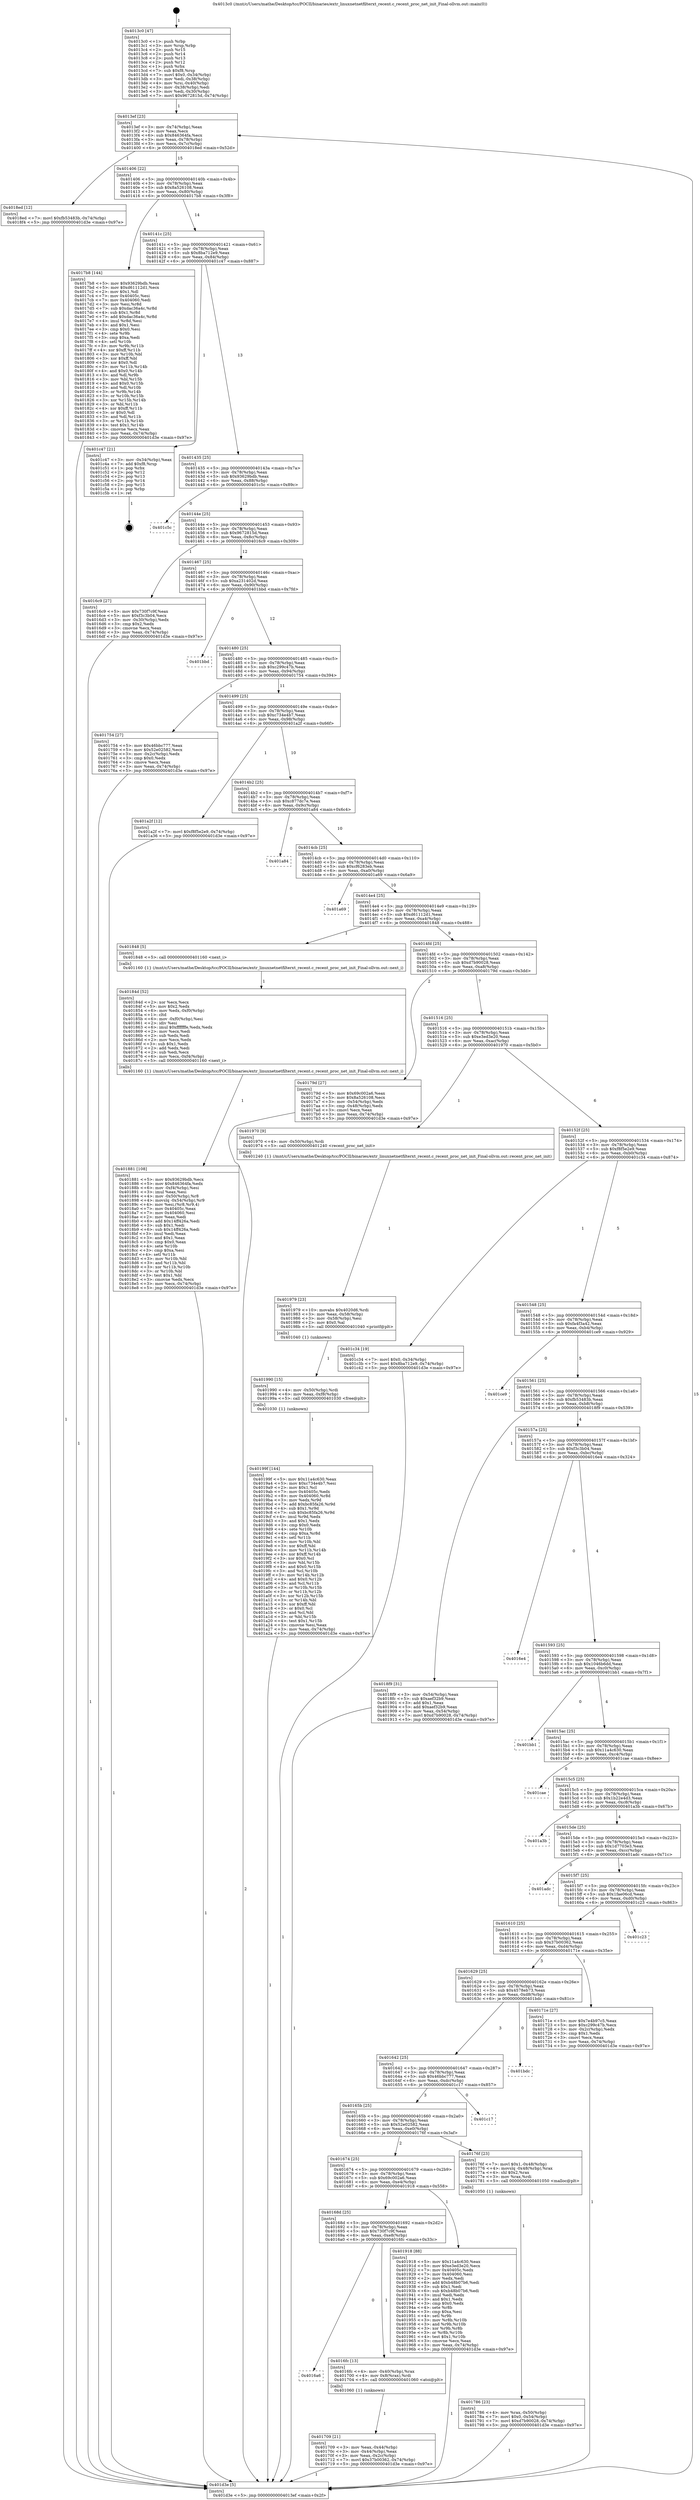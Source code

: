 digraph "0x4013c0" {
  label = "0x4013c0 (/mnt/c/Users/mathe/Desktop/tcc/POCII/binaries/extr_linuxnetnetfilterxt_recent.c_recent_proc_net_init_Final-ollvm.out::main(0))"
  labelloc = "t"
  node[shape=record]

  Entry [label="",width=0.3,height=0.3,shape=circle,fillcolor=black,style=filled]
  "0x4013ef" [label="{
     0x4013ef [23]\l
     | [instrs]\l
     &nbsp;&nbsp;0x4013ef \<+3\>: mov -0x74(%rbp),%eax\l
     &nbsp;&nbsp;0x4013f2 \<+2\>: mov %eax,%ecx\l
     &nbsp;&nbsp;0x4013f4 \<+6\>: sub $0x846364fa,%ecx\l
     &nbsp;&nbsp;0x4013fa \<+3\>: mov %eax,-0x78(%rbp)\l
     &nbsp;&nbsp;0x4013fd \<+3\>: mov %ecx,-0x7c(%rbp)\l
     &nbsp;&nbsp;0x401400 \<+6\>: je 00000000004018ed \<main+0x52d\>\l
  }"]
  "0x4018ed" [label="{
     0x4018ed [12]\l
     | [instrs]\l
     &nbsp;&nbsp;0x4018ed \<+7\>: movl $0xfb53483b,-0x74(%rbp)\l
     &nbsp;&nbsp;0x4018f4 \<+5\>: jmp 0000000000401d3e \<main+0x97e\>\l
  }"]
  "0x401406" [label="{
     0x401406 [22]\l
     | [instrs]\l
     &nbsp;&nbsp;0x401406 \<+5\>: jmp 000000000040140b \<main+0x4b\>\l
     &nbsp;&nbsp;0x40140b \<+3\>: mov -0x78(%rbp),%eax\l
     &nbsp;&nbsp;0x40140e \<+5\>: sub $0x8a526108,%eax\l
     &nbsp;&nbsp;0x401413 \<+3\>: mov %eax,-0x80(%rbp)\l
     &nbsp;&nbsp;0x401416 \<+6\>: je 00000000004017b8 \<main+0x3f8\>\l
  }"]
  Exit [label="",width=0.3,height=0.3,shape=circle,fillcolor=black,style=filled,peripheries=2]
  "0x4017b8" [label="{
     0x4017b8 [144]\l
     | [instrs]\l
     &nbsp;&nbsp;0x4017b8 \<+5\>: mov $0x93629bdb,%eax\l
     &nbsp;&nbsp;0x4017bd \<+5\>: mov $0xd61112d1,%ecx\l
     &nbsp;&nbsp;0x4017c2 \<+2\>: mov $0x1,%dl\l
     &nbsp;&nbsp;0x4017c4 \<+7\>: mov 0x40405c,%esi\l
     &nbsp;&nbsp;0x4017cb \<+7\>: mov 0x404060,%edi\l
     &nbsp;&nbsp;0x4017d2 \<+3\>: mov %esi,%r8d\l
     &nbsp;&nbsp;0x4017d5 \<+7\>: sub $0xdac36a4c,%r8d\l
     &nbsp;&nbsp;0x4017dc \<+4\>: sub $0x1,%r8d\l
     &nbsp;&nbsp;0x4017e0 \<+7\>: add $0xdac36a4c,%r8d\l
     &nbsp;&nbsp;0x4017e7 \<+4\>: imul %r8d,%esi\l
     &nbsp;&nbsp;0x4017eb \<+3\>: and $0x1,%esi\l
     &nbsp;&nbsp;0x4017ee \<+3\>: cmp $0x0,%esi\l
     &nbsp;&nbsp;0x4017f1 \<+4\>: sete %r9b\l
     &nbsp;&nbsp;0x4017f5 \<+3\>: cmp $0xa,%edi\l
     &nbsp;&nbsp;0x4017f8 \<+4\>: setl %r10b\l
     &nbsp;&nbsp;0x4017fc \<+3\>: mov %r9b,%r11b\l
     &nbsp;&nbsp;0x4017ff \<+4\>: xor $0xff,%r11b\l
     &nbsp;&nbsp;0x401803 \<+3\>: mov %r10b,%bl\l
     &nbsp;&nbsp;0x401806 \<+3\>: xor $0xff,%bl\l
     &nbsp;&nbsp;0x401809 \<+3\>: xor $0x0,%dl\l
     &nbsp;&nbsp;0x40180c \<+3\>: mov %r11b,%r14b\l
     &nbsp;&nbsp;0x40180f \<+4\>: and $0x0,%r14b\l
     &nbsp;&nbsp;0x401813 \<+3\>: and %dl,%r9b\l
     &nbsp;&nbsp;0x401816 \<+3\>: mov %bl,%r15b\l
     &nbsp;&nbsp;0x401819 \<+4\>: and $0x0,%r15b\l
     &nbsp;&nbsp;0x40181d \<+3\>: and %dl,%r10b\l
     &nbsp;&nbsp;0x401820 \<+3\>: or %r9b,%r14b\l
     &nbsp;&nbsp;0x401823 \<+3\>: or %r10b,%r15b\l
     &nbsp;&nbsp;0x401826 \<+3\>: xor %r15b,%r14b\l
     &nbsp;&nbsp;0x401829 \<+3\>: or %bl,%r11b\l
     &nbsp;&nbsp;0x40182c \<+4\>: xor $0xff,%r11b\l
     &nbsp;&nbsp;0x401830 \<+3\>: or $0x0,%dl\l
     &nbsp;&nbsp;0x401833 \<+3\>: and %dl,%r11b\l
     &nbsp;&nbsp;0x401836 \<+3\>: or %r11b,%r14b\l
     &nbsp;&nbsp;0x401839 \<+4\>: test $0x1,%r14b\l
     &nbsp;&nbsp;0x40183d \<+3\>: cmovne %ecx,%eax\l
     &nbsp;&nbsp;0x401840 \<+3\>: mov %eax,-0x74(%rbp)\l
     &nbsp;&nbsp;0x401843 \<+5\>: jmp 0000000000401d3e \<main+0x97e\>\l
  }"]
  "0x40141c" [label="{
     0x40141c [25]\l
     | [instrs]\l
     &nbsp;&nbsp;0x40141c \<+5\>: jmp 0000000000401421 \<main+0x61\>\l
     &nbsp;&nbsp;0x401421 \<+3\>: mov -0x78(%rbp),%eax\l
     &nbsp;&nbsp;0x401424 \<+5\>: sub $0x8ba712e9,%eax\l
     &nbsp;&nbsp;0x401429 \<+6\>: mov %eax,-0x84(%rbp)\l
     &nbsp;&nbsp;0x40142f \<+6\>: je 0000000000401c47 \<main+0x887\>\l
  }"]
  "0x40199f" [label="{
     0x40199f [144]\l
     | [instrs]\l
     &nbsp;&nbsp;0x40199f \<+5\>: mov $0x11a4c630,%eax\l
     &nbsp;&nbsp;0x4019a4 \<+5\>: mov $0xc734e4b7,%esi\l
     &nbsp;&nbsp;0x4019a9 \<+2\>: mov $0x1,%cl\l
     &nbsp;&nbsp;0x4019ab \<+7\>: mov 0x40405c,%edx\l
     &nbsp;&nbsp;0x4019b2 \<+8\>: mov 0x404060,%r8d\l
     &nbsp;&nbsp;0x4019ba \<+3\>: mov %edx,%r9d\l
     &nbsp;&nbsp;0x4019bd \<+7\>: add $0xbc85fa26,%r9d\l
     &nbsp;&nbsp;0x4019c4 \<+4\>: sub $0x1,%r9d\l
     &nbsp;&nbsp;0x4019c8 \<+7\>: sub $0xbc85fa26,%r9d\l
     &nbsp;&nbsp;0x4019cf \<+4\>: imul %r9d,%edx\l
     &nbsp;&nbsp;0x4019d3 \<+3\>: and $0x1,%edx\l
     &nbsp;&nbsp;0x4019d6 \<+3\>: cmp $0x0,%edx\l
     &nbsp;&nbsp;0x4019d9 \<+4\>: sete %r10b\l
     &nbsp;&nbsp;0x4019dd \<+4\>: cmp $0xa,%r8d\l
     &nbsp;&nbsp;0x4019e1 \<+4\>: setl %r11b\l
     &nbsp;&nbsp;0x4019e5 \<+3\>: mov %r10b,%bl\l
     &nbsp;&nbsp;0x4019e8 \<+3\>: xor $0xff,%bl\l
     &nbsp;&nbsp;0x4019eb \<+3\>: mov %r11b,%r14b\l
     &nbsp;&nbsp;0x4019ee \<+4\>: xor $0xff,%r14b\l
     &nbsp;&nbsp;0x4019f2 \<+3\>: xor $0x0,%cl\l
     &nbsp;&nbsp;0x4019f5 \<+3\>: mov %bl,%r15b\l
     &nbsp;&nbsp;0x4019f8 \<+4\>: and $0x0,%r15b\l
     &nbsp;&nbsp;0x4019fc \<+3\>: and %cl,%r10b\l
     &nbsp;&nbsp;0x4019ff \<+3\>: mov %r14b,%r12b\l
     &nbsp;&nbsp;0x401a02 \<+4\>: and $0x0,%r12b\l
     &nbsp;&nbsp;0x401a06 \<+3\>: and %cl,%r11b\l
     &nbsp;&nbsp;0x401a09 \<+3\>: or %r10b,%r15b\l
     &nbsp;&nbsp;0x401a0c \<+3\>: or %r11b,%r12b\l
     &nbsp;&nbsp;0x401a0f \<+3\>: xor %r12b,%r15b\l
     &nbsp;&nbsp;0x401a12 \<+3\>: or %r14b,%bl\l
     &nbsp;&nbsp;0x401a15 \<+3\>: xor $0xff,%bl\l
     &nbsp;&nbsp;0x401a18 \<+3\>: or $0x0,%cl\l
     &nbsp;&nbsp;0x401a1b \<+2\>: and %cl,%bl\l
     &nbsp;&nbsp;0x401a1d \<+3\>: or %bl,%r15b\l
     &nbsp;&nbsp;0x401a20 \<+4\>: test $0x1,%r15b\l
     &nbsp;&nbsp;0x401a24 \<+3\>: cmovne %esi,%eax\l
     &nbsp;&nbsp;0x401a27 \<+3\>: mov %eax,-0x74(%rbp)\l
     &nbsp;&nbsp;0x401a2a \<+5\>: jmp 0000000000401d3e \<main+0x97e\>\l
  }"]
  "0x401c47" [label="{
     0x401c47 [21]\l
     | [instrs]\l
     &nbsp;&nbsp;0x401c47 \<+3\>: mov -0x34(%rbp),%eax\l
     &nbsp;&nbsp;0x401c4a \<+7\>: add $0xf8,%rsp\l
     &nbsp;&nbsp;0x401c51 \<+1\>: pop %rbx\l
     &nbsp;&nbsp;0x401c52 \<+2\>: pop %r12\l
     &nbsp;&nbsp;0x401c54 \<+2\>: pop %r13\l
     &nbsp;&nbsp;0x401c56 \<+2\>: pop %r14\l
     &nbsp;&nbsp;0x401c58 \<+2\>: pop %r15\l
     &nbsp;&nbsp;0x401c5a \<+1\>: pop %rbp\l
     &nbsp;&nbsp;0x401c5b \<+1\>: ret\l
  }"]
  "0x401435" [label="{
     0x401435 [25]\l
     | [instrs]\l
     &nbsp;&nbsp;0x401435 \<+5\>: jmp 000000000040143a \<main+0x7a\>\l
     &nbsp;&nbsp;0x40143a \<+3\>: mov -0x78(%rbp),%eax\l
     &nbsp;&nbsp;0x40143d \<+5\>: sub $0x93629bdb,%eax\l
     &nbsp;&nbsp;0x401442 \<+6\>: mov %eax,-0x88(%rbp)\l
     &nbsp;&nbsp;0x401448 \<+6\>: je 0000000000401c5c \<main+0x89c\>\l
  }"]
  "0x401990" [label="{
     0x401990 [15]\l
     | [instrs]\l
     &nbsp;&nbsp;0x401990 \<+4\>: mov -0x50(%rbp),%rdi\l
     &nbsp;&nbsp;0x401994 \<+6\>: mov %eax,-0xf8(%rbp)\l
     &nbsp;&nbsp;0x40199a \<+5\>: call 0000000000401030 \<free@plt\>\l
     | [calls]\l
     &nbsp;&nbsp;0x401030 \{1\} (unknown)\l
  }"]
  "0x401c5c" [label="{
     0x401c5c\l
  }", style=dashed]
  "0x40144e" [label="{
     0x40144e [25]\l
     | [instrs]\l
     &nbsp;&nbsp;0x40144e \<+5\>: jmp 0000000000401453 \<main+0x93\>\l
     &nbsp;&nbsp;0x401453 \<+3\>: mov -0x78(%rbp),%eax\l
     &nbsp;&nbsp;0x401456 \<+5\>: sub $0x9672815d,%eax\l
     &nbsp;&nbsp;0x40145b \<+6\>: mov %eax,-0x8c(%rbp)\l
     &nbsp;&nbsp;0x401461 \<+6\>: je 00000000004016c9 \<main+0x309\>\l
  }"]
  "0x401979" [label="{
     0x401979 [23]\l
     | [instrs]\l
     &nbsp;&nbsp;0x401979 \<+10\>: movabs $0x4020d6,%rdi\l
     &nbsp;&nbsp;0x401983 \<+3\>: mov %eax,-0x58(%rbp)\l
     &nbsp;&nbsp;0x401986 \<+3\>: mov -0x58(%rbp),%esi\l
     &nbsp;&nbsp;0x401989 \<+2\>: mov $0x0,%al\l
     &nbsp;&nbsp;0x40198b \<+5\>: call 0000000000401040 \<printf@plt\>\l
     | [calls]\l
     &nbsp;&nbsp;0x401040 \{1\} (unknown)\l
  }"]
  "0x4016c9" [label="{
     0x4016c9 [27]\l
     | [instrs]\l
     &nbsp;&nbsp;0x4016c9 \<+5\>: mov $0x730f7c9f,%eax\l
     &nbsp;&nbsp;0x4016ce \<+5\>: mov $0xf3c3b04,%ecx\l
     &nbsp;&nbsp;0x4016d3 \<+3\>: mov -0x30(%rbp),%edx\l
     &nbsp;&nbsp;0x4016d6 \<+3\>: cmp $0x2,%edx\l
     &nbsp;&nbsp;0x4016d9 \<+3\>: cmovne %ecx,%eax\l
     &nbsp;&nbsp;0x4016dc \<+3\>: mov %eax,-0x74(%rbp)\l
     &nbsp;&nbsp;0x4016df \<+5\>: jmp 0000000000401d3e \<main+0x97e\>\l
  }"]
  "0x401467" [label="{
     0x401467 [25]\l
     | [instrs]\l
     &nbsp;&nbsp;0x401467 \<+5\>: jmp 000000000040146c \<main+0xac\>\l
     &nbsp;&nbsp;0x40146c \<+3\>: mov -0x78(%rbp),%eax\l
     &nbsp;&nbsp;0x40146f \<+5\>: sub $0xa231402d,%eax\l
     &nbsp;&nbsp;0x401474 \<+6\>: mov %eax,-0x90(%rbp)\l
     &nbsp;&nbsp;0x40147a \<+6\>: je 0000000000401bbd \<main+0x7fd\>\l
  }"]
  "0x401d3e" [label="{
     0x401d3e [5]\l
     | [instrs]\l
     &nbsp;&nbsp;0x401d3e \<+5\>: jmp 00000000004013ef \<main+0x2f\>\l
  }"]
  "0x4013c0" [label="{
     0x4013c0 [47]\l
     | [instrs]\l
     &nbsp;&nbsp;0x4013c0 \<+1\>: push %rbp\l
     &nbsp;&nbsp;0x4013c1 \<+3\>: mov %rsp,%rbp\l
     &nbsp;&nbsp;0x4013c4 \<+2\>: push %r15\l
     &nbsp;&nbsp;0x4013c6 \<+2\>: push %r14\l
     &nbsp;&nbsp;0x4013c8 \<+2\>: push %r13\l
     &nbsp;&nbsp;0x4013ca \<+2\>: push %r12\l
     &nbsp;&nbsp;0x4013cc \<+1\>: push %rbx\l
     &nbsp;&nbsp;0x4013cd \<+7\>: sub $0xf8,%rsp\l
     &nbsp;&nbsp;0x4013d4 \<+7\>: movl $0x0,-0x34(%rbp)\l
     &nbsp;&nbsp;0x4013db \<+3\>: mov %edi,-0x38(%rbp)\l
     &nbsp;&nbsp;0x4013de \<+4\>: mov %rsi,-0x40(%rbp)\l
     &nbsp;&nbsp;0x4013e2 \<+3\>: mov -0x38(%rbp),%edi\l
     &nbsp;&nbsp;0x4013e5 \<+3\>: mov %edi,-0x30(%rbp)\l
     &nbsp;&nbsp;0x4013e8 \<+7\>: movl $0x9672815d,-0x74(%rbp)\l
  }"]
  "0x401881" [label="{
     0x401881 [108]\l
     | [instrs]\l
     &nbsp;&nbsp;0x401881 \<+5\>: mov $0x93629bdb,%ecx\l
     &nbsp;&nbsp;0x401886 \<+5\>: mov $0x846364fa,%edx\l
     &nbsp;&nbsp;0x40188b \<+6\>: mov -0xf4(%rbp),%esi\l
     &nbsp;&nbsp;0x401891 \<+3\>: imul %eax,%esi\l
     &nbsp;&nbsp;0x401894 \<+4\>: mov -0x50(%rbp),%r8\l
     &nbsp;&nbsp;0x401898 \<+4\>: movslq -0x54(%rbp),%r9\l
     &nbsp;&nbsp;0x40189c \<+4\>: mov %esi,(%r8,%r9,4)\l
     &nbsp;&nbsp;0x4018a0 \<+7\>: mov 0x40405c,%eax\l
     &nbsp;&nbsp;0x4018a7 \<+7\>: mov 0x404060,%esi\l
     &nbsp;&nbsp;0x4018ae \<+2\>: mov %eax,%edi\l
     &nbsp;&nbsp;0x4018b0 \<+6\>: add $0x14ff426a,%edi\l
     &nbsp;&nbsp;0x4018b6 \<+3\>: sub $0x1,%edi\l
     &nbsp;&nbsp;0x4018b9 \<+6\>: sub $0x14ff426a,%edi\l
     &nbsp;&nbsp;0x4018bf \<+3\>: imul %edi,%eax\l
     &nbsp;&nbsp;0x4018c2 \<+3\>: and $0x1,%eax\l
     &nbsp;&nbsp;0x4018c5 \<+3\>: cmp $0x0,%eax\l
     &nbsp;&nbsp;0x4018c8 \<+4\>: sete %r10b\l
     &nbsp;&nbsp;0x4018cc \<+3\>: cmp $0xa,%esi\l
     &nbsp;&nbsp;0x4018cf \<+4\>: setl %r11b\l
     &nbsp;&nbsp;0x4018d3 \<+3\>: mov %r10b,%bl\l
     &nbsp;&nbsp;0x4018d6 \<+3\>: and %r11b,%bl\l
     &nbsp;&nbsp;0x4018d9 \<+3\>: xor %r11b,%r10b\l
     &nbsp;&nbsp;0x4018dc \<+3\>: or %r10b,%bl\l
     &nbsp;&nbsp;0x4018df \<+3\>: test $0x1,%bl\l
     &nbsp;&nbsp;0x4018e2 \<+3\>: cmovne %edx,%ecx\l
     &nbsp;&nbsp;0x4018e5 \<+3\>: mov %ecx,-0x74(%rbp)\l
     &nbsp;&nbsp;0x4018e8 \<+5\>: jmp 0000000000401d3e \<main+0x97e\>\l
  }"]
  "0x401bbd" [label="{
     0x401bbd\l
  }", style=dashed]
  "0x401480" [label="{
     0x401480 [25]\l
     | [instrs]\l
     &nbsp;&nbsp;0x401480 \<+5\>: jmp 0000000000401485 \<main+0xc5\>\l
     &nbsp;&nbsp;0x401485 \<+3\>: mov -0x78(%rbp),%eax\l
     &nbsp;&nbsp;0x401488 \<+5\>: sub $0xc299c47b,%eax\l
     &nbsp;&nbsp;0x40148d \<+6\>: mov %eax,-0x94(%rbp)\l
     &nbsp;&nbsp;0x401493 \<+6\>: je 0000000000401754 \<main+0x394\>\l
  }"]
  "0x40184d" [label="{
     0x40184d [52]\l
     | [instrs]\l
     &nbsp;&nbsp;0x40184d \<+2\>: xor %ecx,%ecx\l
     &nbsp;&nbsp;0x40184f \<+5\>: mov $0x2,%edx\l
     &nbsp;&nbsp;0x401854 \<+6\>: mov %edx,-0xf0(%rbp)\l
     &nbsp;&nbsp;0x40185a \<+1\>: cltd\l
     &nbsp;&nbsp;0x40185b \<+6\>: mov -0xf0(%rbp),%esi\l
     &nbsp;&nbsp;0x401861 \<+2\>: idiv %esi\l
     &nbsp;&nbsp;0x401863 \<+6\>: imul $0xfffffffe,%edx,%edx\l
     &nbsp;&nbsp;0x401869 \<+2\>: mov %ecx,%edi\l
     &nbsp;&nbsp;0x40186b \<+2\>: sub %edx,%edi\l
     &nbsp;&nbsp;0x40186d \<+2\>: mov %ecx,%edx\l
     &nbsp;&nbsp;0x40186f \<+3\>: sub $0x1,%edx\l
     &nbsp;&nbsp;0x401872 \<+2\>: add %edx,%edi\l
     &nbsp;&nbsp;0x401874 \<+2\>: sub %edi,%ecx\l
     &nbsp;&nbsp;0x401876 \<+6\>: mov %ecx,-0xf4(%rbp)\l
     &nbsp;&nbsp;0x40187c \<+5\>: call 0000000000401160 \<next_i\>\l
     | [calls]\l
     &nbsp;&nbsp;0x401160 \{1\} (/mnt/c/Users/mathe/Desktop/tcc/POCII/binaries/extr_linuxnetnetfilterxt_recent.c_recent_proc_net_init_Final-ollvm.out::next_i)\l
  }"]
  "0x401754" [label="{
     0x401754 [27]\l
     | [instrs]\l
     &nbsp;&nbsp;0x401754 \<+5\>: mov $0x46bbc777,%eax\l
     &nbsp;&nbsp;0x401759 \<+5\>: mov $0x52e02582,%ecx\l
     &nbsp;&nbsp;0x40175e \<+3\>: mov -0x2c(%rbp),%edx\l
     &nbsp;&nbsp;0x401761 \<+3\>: cmp $0x0,%edx\l
     &nbsp;&nbsp;0x401764 \<+3\>: cmove %ecx,%eax\l
     &nbsp;&nbsp;0x401767 \<+3\>: mov %eax,-0x74(%rbp)\l
     &nbsp;&nbsp;0x40176a \<+5\>: jmp 0000000000401d3e \<main+0x97e\>\l
  }"]
  "0x401499" [label="{
     0x401499 [25]\l
     | [instrs]\l
     &nbsp;&nbsp;0x401499 \<+5\>: jmp 000000000040149e \<main+0xde\>\l
     &nbsp;&nbsp;0x40149e \<+3\>: mov -0x78(%rbp),%eax\l
     &nbsp;&nbsp;0x4014a1 \<+5\>: sub $0xc734e4b7,%eax\l
     &nbsp;&nbsp;0x4014a6 \<+6\>: mov %eax,-0x98(%rbp)\l
     &nbsp;&nbsp;0x4014ac \<+6\>: je 0000000000401a2f \<main+0x66f\>\l
  }"]
  "0x401786" [label="{
     0x401786 [23]\l
     | [instrs]\l
     &nbsp;&nbsp;0x401786 \<+4\>: mov %rax,-0x50(%rbp)\l
     &nbsp;&nbsp;0x40178a \<+7\>: movl $0x0,-0x54(%rbp)\l
     &nbsp;&nbsp;0x401791 \<+7\>: movl $0xd7b90028,-0x74(%rbp)\l
     &nbsp;&nbsp;0x401798 \<+5\>: jmp 0000000000401d3e \<main+0x97e\>\l
  }"]
  "0x401a2f" [label="{
     0x401a2f [12]\l
     | [instrs]\l
     &nbsp;&nbsp;0x401a2f \<+7\>: movl $0xf8f5e2e9,-0x74(%rbp)\l
     &nbsp;&nbsp;0x401a36 \<+5\>: jmp 0000000000401d3e \<main+0x97e\>\l
  }"]
  "0x4014b2" [label="{
     0x4014b2 [25]\l
     | [instrs]\l
     &nbsp;&nbsp;0x4014b2 \<+5\>: jmp 00000000004014b7 \<main+0xf7\>\l
     &nbsp;&nbsp;0x4014b7 \<+3\>: mov -0x78(%rbp),%eax\l
     &nbsp;&nbsp;0x4014ba \<+5\>: sub $0xc877dc7e,%eax\l
     &nbsp;&nbsp;0x4014bf \<+6\>: mov %eax,-0x9c(%rbp)\l
     &nbsp;&nbsp;0x4014c5 \<+6\>: je 0000000000401a84 \<main+0x6c4\>\l
  }"]
  "0x401709" [label="{
     0x401709 [21]\l
     | [instrs]\l
     &nbsp;&nbsp;0x401709 \<+3\>: mov %eax,-0x44(%rbp)\l
     &nbsp;&nbsp;0x40170c \<+3\>: mov -0x44(%rbp),%eax\l
     &nbsp;&nbsp;0x40170f \<+3\>: mov %eax,-0x2c(%rbp)\l
     &nbsp;&nbsp;0x401712 \<+7\>: movl $0x37b00362,-0x74(%rbp)\l
     &nbsp;&nbsp;0x401719 \<+5\>: jmp 0000000000401d3e \<main+0x97e\>\l
  }"]
  "0x401a84" [label="{
     0x401a84\l
  }", style=dashed]
  "0x4014cb" [label="{
     0x4014cb [25]\l
     | [instrs]\l
     &nbsp;&nbsp;0x4014cb \<+5\>: jmp 00000000004014d0 \<main+0x110\>\l
     &nbsp;&nbsp;0x4014d0 \<+3\>: mov -0x78(%rbp),%eax\l
     &nbsp;&nbsp;0x4014d3 \<+5\>: sub $0xcf6283eb,%eax\l
     &nbsp;&nbsp;0x4014d8 \<+6\>: mov %eax,-0xa0(%rbp)\l
     &nbsp;&nbsp;0x4014de \<+6\>: je 0000000000401a69 \<main+0x6a9\>\l
  }"]
  "0x4016a6" [label="{
     0x4016a6\l
  }", style=dashed]
  "0x401a69" [label="{
     0x401a69\l
  }", style=dashed]
  "0x4014e4" [label="{
     0x4014e4 [25]\l
     | [instrs]\l
     &nbsp;&nbsp;0x4014e4 \<+5\>: jmp 00000000004014e9 \<main+0x129\>\l
     &nbsp;&nbsp;0x4014e9 \<+3\>: mov -0x78(%rbp),%eax\l
     &nbsp;&nbsp;0x4014ec \<+5\>: sub $0xd61112d1,%eax\l
     &nbsp;&nbsp;0x4014f1 \<+6\>: mov %eax,-0xa4(%rbp)\l
     &nbsp;&nbsp;0x4014f7 \<+6\>: je 0000000000401848 \<main+0x488\>\l
  }"]
  "0x4016fc" [label="{
     0x4016fc [13]\l
     | [instrs]\l
     &nbsp;&nbsp;0x4016fc \<+4\>: mov -0x40(%rbp),%rax\l
     &nbsp;&nbsp;0x401700 \<+4\>: mov 0x8(%rax),%rdi\l
     &nbsp;&nbsp;0x401704 \<+5\>: call 0000000000401060 \<atoi@plt\>\l
     | [calls]\l
     &nbsp;&nbsp;0x401060 \{1\} (unknown)\l
  }"]
  "0x401848" [label="{
     0x401848 [5]\l
     | [instrs]\l
     &nbsp;&nbsp;0x401848 \<+5\>: call 0000000000401160 \<next_i\>\l
     | [calls]\l
     &nbsp;&nbsp;0x401160 \{1\} (/mnt/c/Users/mathe/Desktop/tcc/POCII/binaries/extr_linuxnetnetfilterxt_recent.c_recent_proc_net_init_Final-ollvm.out::next_i)\l
  }"]
  "0x4014fd" [label="{
     0x4014fd [25]\l
     | [instrs]\l
     &nbsp;&nbsp;0x4014fd \<+5\>: jmp 0000000000401502 \<main+0x142\>\l
     &nbsp;&nbsp;0x401502 \<+3\>: mov -0x78(%rbp),%eax\l
     &nbsp;&nbsp;0x401505 \<+5\>: sub $0xd7b90028,%eax\l
     &nbsp;&nbsp;0x40150a \<+6\>: mov %eax,-0xa8(%rbp)\l
     &nbsp;&nbsp;0x401510 \<+6\>: je 000000000040179d \<main+0x3dd\>\l
  }"]
  "0x40168d" [label="{
     0x40168d [25]\l
     | [instrs]\l
     &nbsp;&nbsp;0x40168d \<+5\>: jmp 0000000000401692 \<main+0x2d2\>\l
     &nbsp;&nbsp;0x401692 \<+3\>: mov -0x78(%rbp),%eax\l
     &nbsp;&nbsp;0x401695 \<+5\>: sub $0x730f7c9f,%eax\l
     &nbsp;&nbsp;0x40169a \<+6\>: mov %eax,-0xe8(%rbp)\l
     &nbsp;&nbsp;0x4016a0 \<+6\>: je 00000000004016fc \<main+0x33c\>\l
  }"]
  "0x40179d" [label="{
     0x40179d [27]\l
     | [instrs]\l
     &nbsp;&nbsp;0x40179d \<+5\>: mov $0x69c002a6,%eax\l
     &nbsp;&nbsp;0x4017a2 \<+5\>: mov $0x8a526108,%ecx\l
     &nbsp;&nbsp;0x4017a7 \<+3\>: mov -0x54(%rbp),%edx\l
     &nbsp;&nbsp;0x4017aa \<+3\>: cmp -0x48(%rbp),%edx\l
     &nbsp;&nbsp;0x4017ad \<+3\>: cmovl %ecx,%eax\l
     &nbsp;&nbsp;0x4017b0 \<+3\>: mov %eax,-0x74(%rbp)\l
     &nbsp;&nbsp;0x4017b3 \<+5\>: jmp 0000000000401d3e \<main+0x97e\>\l
  }"]
  "0x401516" [label="{
     0x401516 [25]\l
     | [instrs]\l
     &nbsp;&nbsp;0x401516 \<+5\>: jmp 000000000040151b \<main+0x15b\>\l
     &nbsp;&nbsp;0x40151b \<+3\>: mov -0x78(%rbp),%eax\l
     &nbsp;&nbsp;0x40151e \<+5\>: sub $0xe3ed3e20,%eax\l
     &nbsp;&nbsp;0x401523 \<+6\>: mov %eax,-0xac(%rbp)\l
     &nbsp;&nbsp;0x401529 \<+6\>: je 0000000000401970 \<main+0x5b0\>\l
  }"]
  "0x401918" [label="{
     0x401918 [88]\l
     | [instrs]\l
     &nbsp;&nbsp;0x401918 \<+5\>: mov $0x11a4c630,%eax\l
     &nbsp;&nbsp;0x40191d \<+5\>: mov $0xe3ed3e20,%ecx\l
     &nbsp;&nbsp;0x401922 \<+7\>: mov 0x40405c,%edx\l
     &nbsp;&nbsp;0x401929 \<+7\>: mov 0x404060,%esi\l
     &nbsp;&nbsp;0x401930 \<+2\>: mov %edx,%edi\l
     &nbsp;&nbsp;0x401932 \<+6\>: add $0xb48b07b6,%edi\l
     &nbsp;&nbsp;0x401938 \<+3\>: sub $0x1,%edi\l
     &nbsp;&nbsp;0x40193b \<+6\>: sub $0xb48b07b6,%edi\l
     &nbsp;&nbsp;0x401941 \<+3\>: imul %edi,%edx\l
     &nbsp;&nbsp;0x401944 \<+3\>: and $0x1,%edx\l
     &nbsp;&nbsp;0x401947 \<+3\>: cmp $0x0,%edx\l
     &nbsp;&nbsp;0x40194a \<+4\>: sete %r8b\l
     &nbsp;&nbsp;0x40194e \<+3\>: cmp $0xa,%esi\l
     &nbsp;&nbsp;0x401951 \<+4\>: setl %r9b\l
     &nbsp;&nbsp;0x401955 \<+3\>: mov %r8b,%r10b\l
     &nbsp;&nbsp;0x401958 \<+3\>: and %r9b,%r10b\l
     &nbsp;&nbsp;0x40195b \<+3\>: xor %r9b,%r8b\l
     &nbsp;&nbsp;0x40195e \<+3\>: or %r8b,%r10b\l
     &nbsp;&nbsp;0x401961 \<+4\>: test $0x1,%r10b\l
     &nbsp;&nbsp;0x401965 \<+3\>: cmovne %ecx,%eax\l
     &nbsp;&nbsp;0x401968 \<+3\>: mov %eax,-0x74(%rbp)\l
     &nbsp;&nbsp;0x40196b \<+5\>: jmp 0000000000401d3e \<main+0x97e\>\l
  }"]
  "0x401970" [label="{
     0x401970 [9]\l
     | [instrs]\l
     &nbsp;&nbsp;0x401970 \<+4\>: mov -0x50(%rbp),%rdi\l
     &nbsp;&nbsp;0x401974 \<+5\>: call 0000000000401240 \<recent_proc_net_init\>\l
     | [calls]\l
     &nbsp;&nbsp;0x401240 \{1\} (/mnt/c/Users/mathe/Desktop/tcc/POCII/binaries/extr_linuxnetnetfilterxt_recent.c_recent_proc_net_init_Final-ollvm.out::recent_proc_net_init)\l
  }"]
  "0x40152f" [label="{
     0x40152f [25]\l
     | [instrs]\l
     &nbsp;&nbsp;0x40152f \<+5\>: jmp 0000000000401534 \<main+0x174\>\l
     &nbsp;&nbsp;0x401534 \<+3\>: mov -0x78(%rbp),%eax\l
     &nbsp;&nbsp;0x401537 \<+5\>: sub $0xf8f5e2e9,%eax\l
     &nbsp;&nbsp;0x40153c \<+6\>: mov %eax,-0xb0(%rbp)\l
     &nbsp;&nbsp;0x401542 \<+6\>: je 0000000000401c34 \<main+0x874\>\l
  }"]
  "0x401674" [label="{
     0x401674 [25]\l
     | [instrs]\l
     &nbsp;&nbsp;0x401674 \<+5\>: jmp 0000000000401679 \<main+0x2b9\>\l
     &nbsp;&nbsp;0x401679 \<+3\>: mov -0x78(%rbp),%eax\l
     &nbsp;&nbsp;0x40167c \<+5\>: sub $0x69c002a6,%eax\l
     &nbsp;&nbsp;0x401681 \<+6\>: mov %eax,-0xe4(%rbp)\l
     &nbsp;&nbsp;0x401687 \<+6\>: je 0000000000401918 \<main+0x558\>\l
  }"]
  "0x401c34" [label="{
     0x401c34 [19]\l
     | [instrs]\l
     &nbsp;&nbsp;0x401c34 \<+7\>: movl $0x0,-0x34(%rbp)\l
     &nbsp;&nbsp;0x401c3b \<+7\>: movl $0x8ba712e9,-0x74(%rbp)\l
     &nbsp;&nbsp;0x401c42 \<+5\>: jmp 0000000000401d3e \<main+0x97e\>\l
  }"]
  "0x401548" [label="{
     0x401548 [25]\l
     | [instrs]\l
     &nbsp;&nbsp;0x401548 \<+5\>: jmp 000000000040154d \<main+0x18d\>\l
     &nbsp;&nbsp;0x40154d \<+3\>: mov -0x78(%rbp),%eax\l
     &nbsp;&nbsp;0x401550 \<+5\>: sub $0xfa4f3a42,%eax\l
     &nbsp;&nbsp;0x401555 \<+6\>: mov %eax,-0xb4(%rbp)\l
     &nbsp;&nbsp;0x40155b \<+6\>: je 0000000000401ce9 \<main+0x929\>\l
  }"]
  "0x40176f" [label="{
     0x40176f [23]\l
     | [instrs]\l
     &nbsp;&nbsp;0x40176f \<+7\>: movl $0x1,-0x48(%rbp)\l
     &nbsp;&nbsp;0x401776 \<+4\>: movslq -0x48(%rbp),%rax\l
     &nbsp;&nbsp;0x40177a \<+4\>: shl $0x2,%rax\l
     &nbsp;&nbsp;0x40177e \<+3\>: mov %rax,%rdi\l
     &nbsp;&nbsp;0x401781 \<+5\>: call 0000000000401050 \<malloc@plt\>\l
     | [calls]\l
     &nbsp;&nbsp;0x401050 \{1\} (unknown)\l
  }"]
  "0x401ce9" [label="{
     0x401ce9\l
  }", style=dashed]
  "0x401561" [label="{
     0x401561 [25]\l
     | [instrs]\l
     &nbsp;&nbsp;0x401561 \<+5\>: jmp 0000000000401566 \<main+0x1a6\>\l
     &nbsp;&nbsp;0x401566 \<+3\>: mov -0x78(%rbp),%eax\l
     &nbsp;&nbsp;0x401569 \<+5\>: sub $0xfb53483b,%eax\l
     &nbsp;&nbsp;0x40156e \<+6\>: mov %eax,-0xb8(%rbp)\l
     &nbsp;&nbsp;0x401574 \<+6\>: je 00000000004018f9 \<main+0x539\>\l
  }"]
  "0x40165b" [label="{
     0x40165b [25]\l
     | [instrs]\l
     &nbsp;&nbsp;0x40165b \<+5\>: jmp 0000000000401660 \<main+0x2a0\>\l
     &nbsp;&nbsp;0x401660 \<+3\>: mov -0x78(%rbp),%eax\l
     &nbsp;&nbsp;0x401663 \<+5\>: sub $0x52e02582,%eax\l
     &nbsp;&nbsp;0x401668 \<+6\>: mov %eax,-0xe0(%rbp)\l
     &nbsp;&nbsp;0x40166e \<+6\>: je 000000000040176f \<main+0x3af\>\l
  }"]
  "0x4018f9" [label="{
     0x4018f9 [31]\l
     | [instrs]\l
     &nbsp;&nbsp;0x4018f9 \<+3\>: mov -0x54(%rbp),%eax\l
     &nbsp;&nbsp;0x4018fc \<+5\>: sub $0xaef32b9,%eax\l
     &nbsp;&nbsp;0x401901 \<+3\>: add $0x1,%eax\l
     &nbsp;&nbsp;0x401904 \<+5\>: add $0xaef32b9,%eax\l
     &nbsp;&nbsp;0x401909 \<+3\>: mov %eax,-0x54(%rbp)\l
     &nbsp;&nbsp;0x40190c \<+7\>: movl $0xd7b90028,-0x74(%rbp)\l
     &nbsp;&nbsp;0x401913 \<+5\>: jmp 0000000000401d3e \<main+0x97e\>\l
  }"]
  "0x40157a" [label="{
     0x40157a [25]\l
     | [instrs]\l
     &nbsp;&nbsp;0x40157a \<+5\>: jmp 000000000040157f \<main+0x1bf\>\l
     &nbsp;&nbsp;0x40157f \<+3\>: mov -0x78(%rbp),%eax\l
     &nbsp;&nbsp;0x401582 \<+5\>: sub $0xf3c3b04,%eax\l
     &nbsp;&nbsp;0x401587 \<+6\>: mov %eax,-0xbc(%rbp)\l
     &nbsp;&nbsp;0x40158d \<+6\>: je 00000000004016e4 \<main+0x324\>\l
  }"]
  "0x401c17" [label="{
     0x401c17\l
  }", style=dashed]
  "0x4016e4" [label="{
     0x4016e4\l
  }", style=dashed]
  "0x401593" [label="{
     0x401593 [25]\l
     | [instrs]\l
     &nbsp;&nbsp;0x401593 \<+5\>: jmp 0000000000401598 \<main+0x1d8\>\l
     &nbsp;&nbsp;0x401598 \<+3\>: mov -0x78(%rbp),%eax\l
     &nbsp;&nbsp;0x40159b \<+5\>: sub $0x1046b6dd,%eax\l
     &nbsp;&nbsp;0x4015a0 \<+6\>: mov %eax,-0xc0(%rbp)\l
     &nbsp;&nbsp;0x4015a6 \<+6\>: je 0000000000401bb1 \<main+0x7f1\>\l
  }"]
  "0x401642" [label="{
     0x401642 [25]\l
     | [instrs]\l
     &nbsp;&nbsp;0x401642 \<+5\>: jmp 0000000000401647 \<main+0x287\>\l
     &nbsp;&nbsp;0x401647 \<+3\>: mov -0x78(%rbp),%eax\l
     &nbsp;&nbsp;0x40164a \<+5\>: sub $0x46bbc777,%eax\l
     &nbsp;&nbsp;0x40164f \<+6\>: mov %eax,-0xdc(%rbp)\l
     &nbsp;&nbsp;0x401655 \<+6\>: je 0000000000401c17 \<main+0x857\>\l
  }"]
  "0x401bb1" [label="{
     0x401bb1\l
  }", style=dashed]
  "0x4015ac" [label="{
     0x4015ac [25]\l
     | [instrs]\l
     &nbsp;&nbsp;0x4015ac \<+5\>: jmp 00000000004015b1 \<main+0x1f1\>\l
     &nbsp;&nbsp;0x4015b1 \<+3\>: mov -0x78(%rbp),%eax\l
     &nbsp;&nbsp;0x4015b4 \<+5\>: sub $0x11a4c630,%eax\l
     &nbsp;&nbsp;0x4015b9 \<+6\>: mov %eax,-0xc4(%rbp)\l
     &nbsp;&nbsp;0x4015bf \<+6\>: je 0000000000401cae \<main+0x8ee\>\l
  }"]
  "0x401bdc" [label="{
     0x401bdc\l
  }", style=dashed]
  "0x401cae" [label="{
     0x401cae\l
  }", style=dashed]
  "0x4015c5" [label="{
     0x4015c5 [25]\l
     | [instrs]\l
     &nbsp;&nbsp;0x4015c5 \<+5\>: jmp 00000000004015ca \<main+0x20a\>\l
     &nbsp;&nbsp;0x4015ca \<+3\>: mov -0x78(%rbp),%eax\l
     &nbsp;&nbsp;0x4015cd \<+5\>: sub $0x1b22e4d3,%eax\l
     &nbsp;&nbsp;0x4015d2 \<+6\>: mov %eax,-0xc8(%rbp)\l
     &nbsp;&nbsp;0x4015d8 \<+6\>: je 0000000000401a3b \<main+0x67b\>\l
  }"]
  "0x401629" [label="{
     0x401629 [25]\l
     | [instrs]\l
     &nbsp;&nbsp;0x401629 \<+5\>: jmp 000000000040162e \<main+0x26e\>\l
     &nbsp;&nbsp;0x40162e \<+3\>: mov -0x78(%rbp),%eax\l
     &nbsp;&nbsp;0x401631 \<+5\>: sub $0x4578eb73,%eax\l
     &nbsp;&nbsp;0x401636 \<+6\>: mov %eax,-0xd8(%rbp)\l
     &nbsp;&nbsp;0x40163c \<+6\>: je 0000000000401bdc \<main+0x81c\>\l
  }"]
  "0x401a3b" [label="{
     0x401a3b\l
  }", style=dashed]
  "0x4015de" [label="{
     0x4015de [25]\l
     | [instrs]\l
     &nbsp;&nbsp;0x4015de \<+5\>: jmp 00000000004015e3 \<main+0x223\>\l
     &nbsp;&nbsp;0x4015e3 \<+3\>: mov -0x78(%rbp),%eax\l
     &nbsp;&nbsp;0x4015e6 \<+5\>: sub $0x1d7703e3,%eax\l
     &nbsp;&nbsp;0x4015eb \<+6\>: mov %eax,-0xcc(%rbp)\l
     &nbsp;&nbsp;0x4015f1 \<+6\>: je 0000000000401adc \<main+0x71c\>\l
  }"]
  "0x40171e" [label="{
     0x40171e [27]\l
     | [instrs]\l
     &nbsp;&nbsp;0x40171e \<+5\>: mov $0x7e4b97c5,%eax\l
     &nbsp;&nbsp;0x401723 \<+5\>: mov $0xc299c47b,%ecx\l
     &nbsp;&nbsp;0x401728 \<+3\>: mov -0x2c(%rbp),%edx\l
     &nbsp;&nbsp;0x40172b \<+3\>: cmp $0x1,%edx\l
     &nbsp;&nbsp;0x40172e \<+3\>: cmovl %ecx,%eax\l
     &nbsp;&nbsp;0x401731 \<+3\>: mov %eax,-0x74(%rbp)\l
     &nbsp;&nbsp;0x401734 \<+5\>: jmp 0000000000401d3e \<main+0x97e\>\l
  }"]
  "0x401adc" [label="{
     0x401adc\l
  }", style=dashed]
  "0x4015f7" [label="{
     0x4015f7 [25]\l
     | [instrs]\l
     &nbsp;&nbsp;0x4015f7 \<+5\>: jmp 00000000004015fc \<main+0x23c\>\l
     &nbsp;&nbsp;0x4015fc \<+3\>: mov -0x78(%rbp),%eax\l
     &nbsp;&nbsp;0x4015ff \<+5\>: sub $0x1fae06cd,%eax\l
     &nbsp;&nbsp;0x401604 \<+6\>: mov %eax,-0xd0(%rbp)\l
     &nbsp;&nbsp;0x40160a \<+6\>: je 0000000000401c23 \<main+0x863\>\l
  }"]
  "0x401610" [label="{
     0x401610 [25]\l
     | [instrs]\l
     &nbsp;&nbsp;0x401610 \<+5\>: jmp 0000000000401615 \<main+0x255\>\l
     &nbsp;&nbsp;0x401615 \<+3\>: mov -0x78(%rbp),%eax\l
     &nbsp;&nbsp;0x401618 \<+5\>: sub $0x37b00362,%eax\l
     &nbsp;&nbsp;0x40161d \<+6\>: mov %eax,-0xd4(%rbp)\l
     &nbsp;&nbsp;0x401623 \<+6\>: je 000000000040171e \<main+0x35e\>\l
  }"]
  "0x401c23" [label="{
     0x401c23\l
  }", style=dashed]
  Entry -> "0x4013c0" [label=" 1"]
  "0x4013ef" -> "0x4018ed" [label=" 1"]
  "0x4013ef" -> "0x401406" [label=" 15"]
  "0x401c47" -> Exit [label=" 1"]
  "0x401406" -> "0x4017b8" [label=" 1"]
  "0x401406" -> "0x40141c" [label=" 14"]
  "0x401c34" -> "0x401d3e" [label=" 1"]
  "0x40141c" -> "0x401c47" [label=" 1"]
  "0x40141c" -> "0x401435" [label=" 13"]
  "0x401a2f" -> "0x401d3e" [label=" 1"]
  "0x401435" -> "0x401c5c" [label=" 0"]
  "0x401435" -> "0x40144e" [label=" 13"]
  "0x40199f" -> "0x401d3e" [label=" 1"]
  "0x40144e" -> "0x4016c9" [label=" 1"]
  "0x40144e" -> "0x401467" [label=" 12"]
  "0x4016c9" -> "0x401d3e" [label=" 1"]
  "0x4013c0" -> "0x4013ef" [label=" 1"]
  "0x401d3e" -> "0x4013ef" [label=" 15"]
  "0x401990" -> "0x40199f" [label=" 1"]
  "0x401467" -> "0x401bbd" [label=" 0"]
  "0x401467" -> "0x401480" [label=" 12"]
  "0x401979" -> "0x401990" [label=" 1"]
  "0x401480" -> "0x401754" [label=" 1"]
  "0x401480" -> "0x401499" [label=" 11"]
  "0x401970" -> "0x401979" [label=" 1"]
  "0x401499" -> "0x401a2f" [label=" 1"]
  "0x401499" -> "0x4014b2" [label=" 10"]
  "0x401918" -> "0x401d3e" [label=" 1"]
  "0x4014b2" -> "0x401a84" [label=" 0"]
  "0x4014b2" -> "0x4014cb" [label=" 10"]
  "0x4018f9" -> "0x401d3e" [label=" 1"]
  "0x4014cb" -> "0x401a69" [label=" 0"]
  "0x4014cb" -> "0x4014e4" [label=" 10"]
  "0x4018ed" -> "0x401d3e" [label=" 1"]
  "0x4014e4" -> "0x401848" [label=" 1"]
  "0x4014e4" -> "0x4014fd" [label=" 9"]
  "0x401881" -> "0x401d3e" [label=" 1"]
  "0x4014fd" -> "0x40179d" [label=" 2"]
  "0x4014fd" -> "0x401516" [label=" 7"]
  "0x401848" -> "0x40184d" [label=" 1"]
  "0x401516" -> "0x401970" [label=" 1"]
  "0x401516" -> "0x40152f" [label=" 6"]
  "0x4017b8" -> "0x401d3e" [label=" 1"]
  "0x40152f" -> "0x401c34" [label=" 1"]
  "0x40152f" -> "0x401548" [label=" 5"]
  "0x401786" -> "0x401d3e" [label=" 1"]
  "0x401548" -> "0x401ce9" [label=" 0"]
  "0x401548" -> "0x401561" [label=" 5"]
  "0x40176f" -> "0x401786" [label=" 1"]
  "0x401561" -> "0x4018f9" [label=" 1"]
  "0x401561" -> "0x40157a" [label=" 4"]
  "0x40171e" -> "0x401d3e" [label=" 1"]
  "0x40157a" -> "0x4016e4" [label=" 0"]
  "0x40157a" -> "0x401593" [label=" 4"]
  "0x401709" -> "0x401d3e" [label=" 1"]
  "0x401593" -> "0x401bb1" [label=" 0"]
  "0x401593" -> "0x4015ac" [label=" 4"]
  "0x40168d" -> "0x4016a6" [label=" 0"]
  "0x4015ac" -> "0x401cae" [label=" 0"]
  "0x4015ac" -> "0x4015c5" [label=" 4"]
  "0x40168d" -> "0x4016fc" [label=" 1"]
  "0x4015c5" -> "0x401a3b" [label=" 0"]
  "0x4015c5" -> "0x4015de" [label=" 4"]
  "0x401674" -> "0x40168d" [label=" 1"]
  "0x4015de" -> "0x401adc" [label=" 0"]
  "0x4015de" -> "0x4015f7" [label=" 4"]
  "0x401674" -> "0x401918" [label=" 1"]
  "0x4015f7" -> "0x401c23" [label=" 0"]
  "0x4015f7" -> "0x401610" [label=" 4"]
  "0x40179d" -> "0x401d3e" [label=" 2"]
  "0x401610" -> "0x40171e" [label=" 1"]
  "0x401610" -> "0x401629" [label=" 3"]
  "0x40184d" -> "0x401881" [label=" 1"]
  "0x401629" -> "0x401bdc" [label=" 0"]
  "0x401629" -> "0x401642" [label=" 3"]
  "0x4016fc" -> "0x401709" [label=" 1"]
  "0x401642" -> "0x401c17" [label=" 0"]
  "0x401642" -> "0x40165b" [label=" 3"]
  "0x401754" -> "0x401d3e" [label=" 1"]
  "0x40165b" -> "0x40176f" [label=" 1"]
  "0x40165b" -> "0x401674" [label=" 2"]
}
